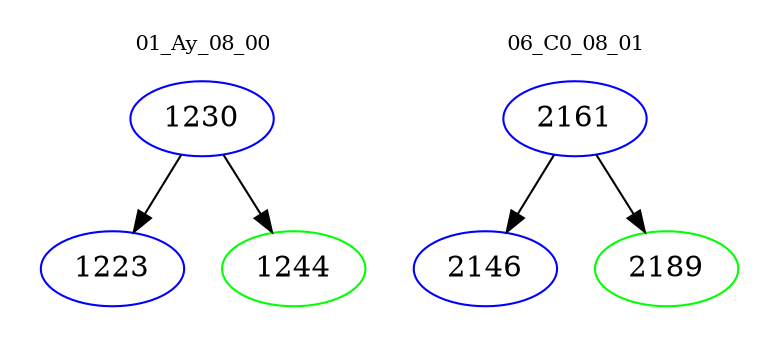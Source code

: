 digraph{
subgraph cluster_0 {
color = white
label = "01_Ay_08_00";
fontsize=10;
T0_1230 [label="1230", color="blue"]
T0_1230 -> T0_1223 [color="black"]
T0_1223 [label="1223", color="blue"]
T0_1230 -> T0_1244 [color="black"]
T0_1244 [label="1244", color="green"]
}
subgraph cluster_1 {
color = white
label = "06_C0_08_01";
fontsize=10;
T1_2161 [label="2161", color="blue"]
T1_2161 -> T1_2146 [color="black"]
T1_2146 [label="2146", color="blue"]
T1_2161 -> T1_2189 [color="black"]
T1_2189 [label="2189", color="green"]
}
}
